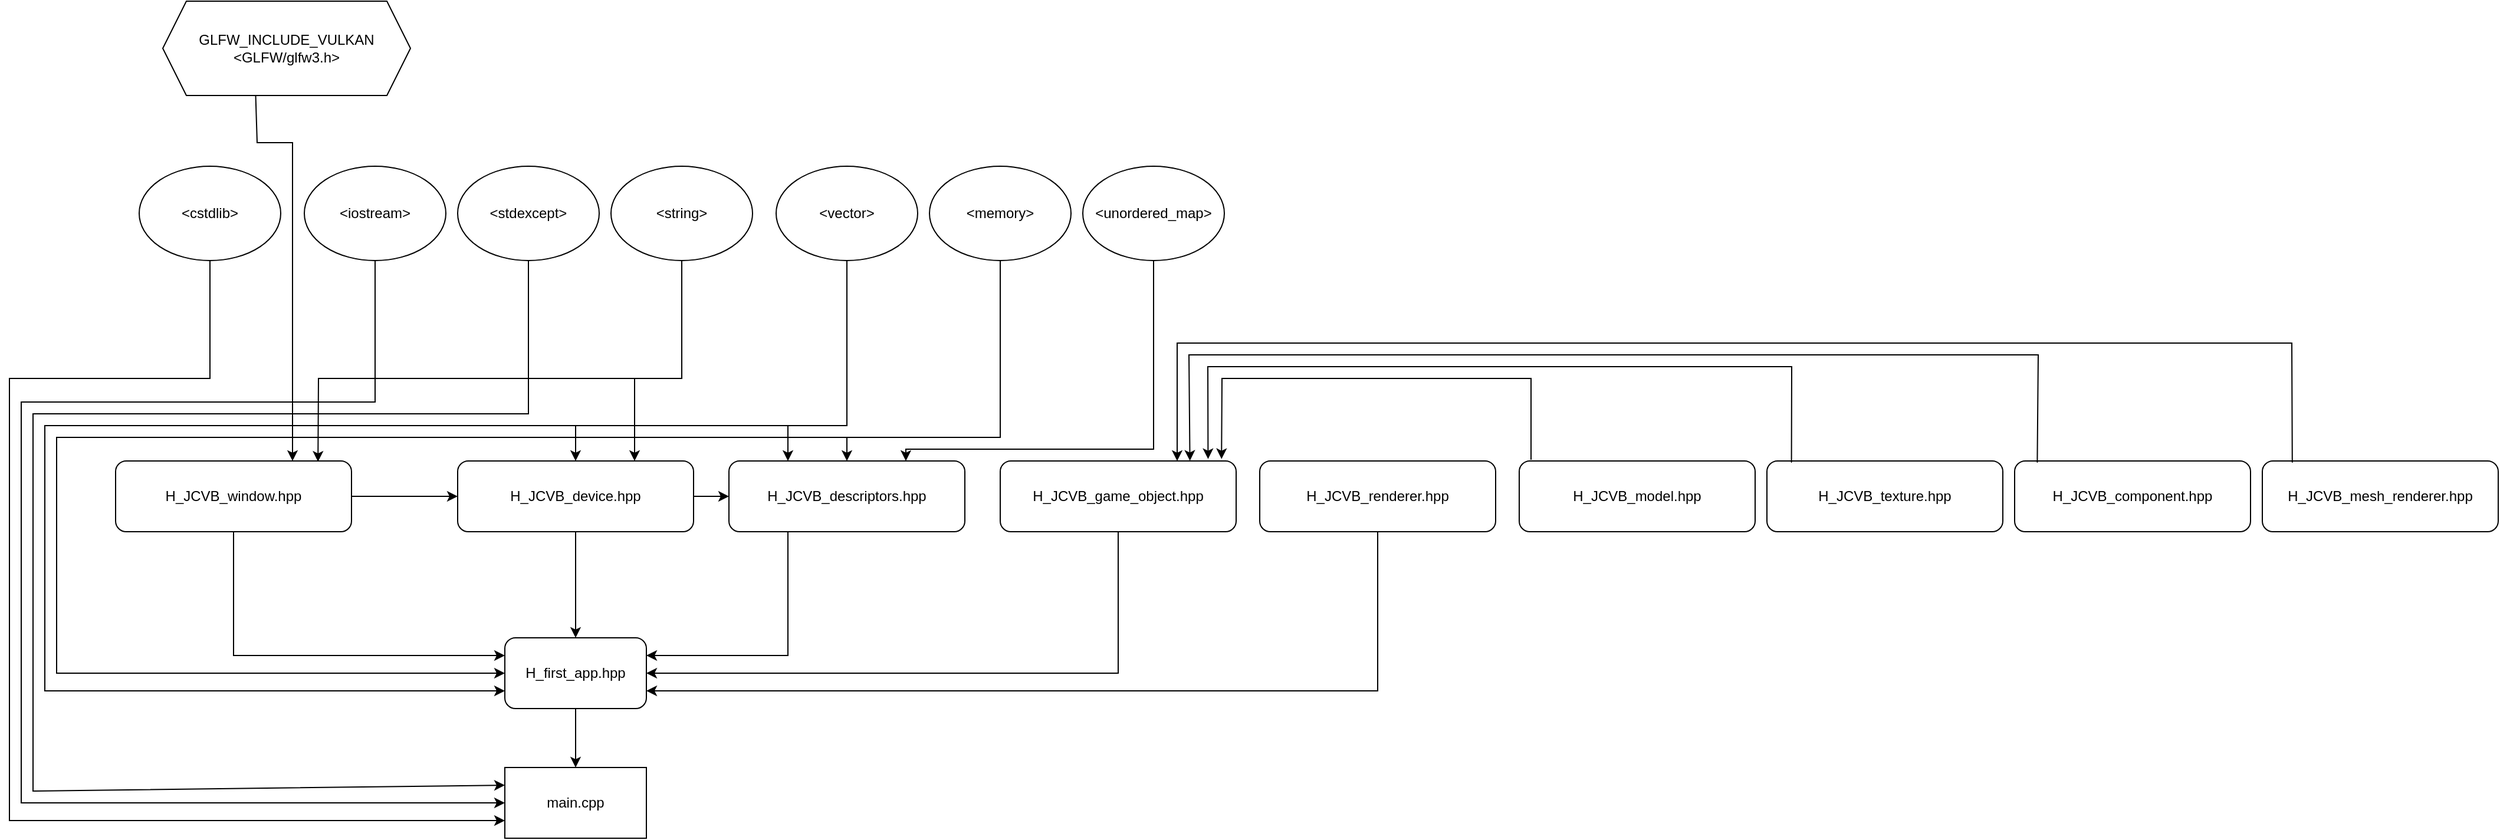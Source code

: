 <mxfile version="21.7.2" type="device">
  <diagram name="Page-1" id="L8hfAWGOA_kyzvwb4qI7">
    <mxGraphModel dx="1930" dy="1814" grid="1" gridSize="10" guides="1" tooltips="1" connect="1" arrows="1" fold="1" page="1" pageScale="1" pageWidth="827" pageHeight="1169" math="0" shadow="0">
      <root>
        <mxCell id="0" />
        <mxCell id="1" parent="0" />
        <mxCell id="r3mF3QPkwQ7yrl87jWe0-1" value="main.cpp" style="rounded=0;whiteSpace=wrap;html=1;" vertex="1" parent="1">
          <mxGeometry x="100" y="410" width="120" height="60" as="geometry" />
        </mxCell>
        <mxCell id="r3mF3QPkwQ7yrl87jWe0-3" value="&amp;lt;cstdlib&amp;gt;" style="ellipse;whiteSpace=wrap;html=1;" vertex="1" parent="1">
          <mxGeometry x="-210" y="-100" width="120" height="80" as="geometry" />
        </mxCell>
        <mxCell id="r3mF3QPkwQ7yrl87jWe0-6" value="H_first_app.hpp" style="rounded=1;whiteSpace=wrap;html=1;" vertex="1" parent="1">
          <mxGeometry x="100" y="300" width="120" height="60" as="geometry" />
        </mxCell>
        <mxCell id="r3mF3QPkwQ7yrl87jWe0-7" value="&amp;lt;iostream&amp;gt;" style="ellipse;whiteSpace=wrap;html=1;" vertex="1" parent="1">
          <mxGeometry x="-70" y="-100" width="120" height="80" as="geometry" />
        </mxCell>
        <mxCell id="r3mF3QPkwQ7yrl87jWe0-8" value="&amp;lt;stdexcept&amp;gt;" style="ellipse;whiteSpace=wrap;html=1;" vertex="1" parent="1">
          <mxGeometry x="60" y="-100" width="120" height="80" as="geometry" />
        </mxCell>
        <mxCell id="r3mF3QPkwQ7yrl87jWe0-9" value="H_JCVB_descriptors.hpp" style="rounded=1;whiteSpace=wrap;html=1;" vertex="1" parent="1">
          <mxGeometry x="290" y="150" width="200" height="60" as="geometry" />
        </mxCell>
        <mxCell id="r3mF3QPkwQ7yrl87jWe0-10" value="H_JCVB_device.hpp" style="rounded=1;whiteSpace=wrap;html=1;" vertex="1" parent="1">
          <mxGeometry x="60" y="150" width="200" height="60" as="geometry" />
        </mxCell>
        <mxCell id="r3mF3QPkwQ7yrl87jWe0-11" value="H_JCVB_game_object.hpp" style="rounded=1;whiteSpace=wrap;html=1;" vertex="1" parent="1">
          <mxGeometry x="520" y="150" width="200" height="60" as="geometry" />
        </mxCell>
        <mxCell id="r3mF3QPkwQ7yrl87jWe0-12" value="H_JCVB_renderer.hpp" style="rounded=1;whiteSpace=wrap;html=1;" vertex="1" parent="1">
          <mxGeometry x="740" y="150" width="200" height="60" as="geometry" />
        </mxCell>
        <mxCell id="r3mF3QPkwQ7yrl87jWe0-13" value="H_JCVB_window.hpp" style="rounded=1;whiteSpace=wrap;html=1;" vertex="1" parent="1">
          <mxGeometry x="-230" y="150" width="200" height="60" as="geometry" />
        </mxCell>
        <mxCell id="r3mF3QPkwQ7yrl87jWe0-14" value="&amp;lt;memory&amp;gt;" style="ellipse;whiteSpace=wrap;html=1;" vertex="1" parent="1">
          <mxGeometry x="460" y="-100" width="120" height="80" as="geometry" />
        </mxCell>
        <mxCell id="r3mF3QPkwQ7yrl87jWe0-15" value="&amp;lt;vector&amp;gt;" style="ellipse;whiteSpace=wrap;html=1;" vertex="1" parent="1">
          <mxGeometry x="330" y="-100" width="120" height="80" as="geometry" />
        </mxCell>
        <mxCell id="r3mF3QPkwQ7yrl87jWe0-16" value="" style="endArrow=classic;html=1;rounded=0;exitX=0.5;exitY=1;exitDx=0;exitDy=0;entryX=0.5;entryY=0;entryDx=0;entryDy=0;" edge="1" parent="1" source="r3mF3QPkwQ7yrl87jWe0-6" target="r3mF3QPkwQ7yrl87jWe0-1">
          <mxGeometry width="50" height="50" relative="1" as="geometry">
            <mxPoint x="240" y="380" as="sourcePoint" />
            <mxPoint x="290" y="330" as="targetPoint" />
          </mxGeometry>
        </mxCell>
        <mxCell id="r3mF3QPkwQ7yrl87jWe0-17" value="" style="endArrow=classic;html=1;rounded=0;exitX=0.5;exitY=1;exitDx=0;exitDy=0;" edge="1" parent="1" source="r3mF3QPkwQ7yrl87jWe0-10" target="r3mF3QPkwQ7yrl87jWe0-6">
          <mxGeometry width="50" height="50" relative="1" as="geometry">
            <mxPoint x="130" y="280" as="sourcePoint" />
            <mxPoint x="180" y="230" as="targetPoint" />
          </mxGeometry>
        </mxCell>
        <mxCell id="r3mF3QPkwQ7yrl87jWe0-18" value="" style="endArrow=classic;html=1;rounded=0;exitX=0.5;exitY=1;exitDx=0;exitDy=0;entryX=0;entryY=0.25;entryDx=0;entryDy=0;" edge="1" parent="1" source="r3mF3QPkwQ7yrl87jWe0-13" target="r3mF3QPkwQ7yrl87jWe0-6">
          <mxGeometry width="50" height="50" relative="1" as="geometry">
            <mxPoint x="-40" y="300" as="sourcePoint" />
            <mxPoint x="10" y="250" as="targetPoint" />
            <Array as="points">
              <mxPoint x="-130" y="315" />
            </Array>
          </mxGeometry>
        </mxCell>
        <mxCell id="r3mF3QPkwQ7yrl87jWe0-19" value="" style="endArrow=classic;html=1;rounded=0;exitX=0.25;exitY=1;exitDx=0;exitDy=0;entryX=1;entryY=0.25;entryDx=0;entryDy=0;" edge="1" parent="1" source="r3mF3QPkwQ7yrl87jWe0-9" target="r3mF3QPkwQ7yrl87jWe0-6">
          <mxGeometry width="50" height="50" relative="1" as="geometry">
            <mxPoint x="300" y="290" as="sourcePoint" />
            <mxPoint x="350" y="240" as="targetPoint" />
            <Array as="points">
              <mxPoint x="340" y="315" />
            </Array>
          </mxGeometry>
        </mxCell>
        <mxCell id="r3mF3QPkwQ7yrl87jWe0-20" value="" style="endArrow=classic;html=1;rounded=0;exitX=0.5;exitY=1;exitDx=0;exitDy=0;entryX=1;entryY=0.5;entryDx=0;entryDy=0;" edge="1" parent="1" source="r3mF3QPkwQ7yrl87jWe0-11" target="r3mF3QPkwQ7yrl87jWe0-6">
          <mxGeometry width="50" height="50" relative="1" as="geometry">
            <mxPoint x="460" y="320" as="sourcePoint" />
            <mxPoint x="510" y="270" as="targetPoint" />
            <Array as="points">
              <mxPoint x="620" y="330" />
            </Array>
          </mxGeometry>
        </mxCell>
        <mxCell id="r3mF3QPkwQ7yrl87jWe0-21" value="" style="endArrow=classic;html=1;rounded=0;exitX=0.5;exitY=1;exitDx=0;exitDy=0;entryX=1;entryY=0.75;entryDx=0;entryDy=0;" edge="1" parent="1" source="r3mF3QPkwQ7yrl87jWe0-12" target="r3mF3QPkwQ7yrl87jWe0-6">
          <mxGeometry width="50" height="50" relative="1" as="geometry">
            <mxPoint x="830" y="330" as="sourcePoint" />
            <mxPoint x="880" y="280" as="targetPoint" />
            <Array as="points">
              <mxPoint x="840" y="345" />
            </Array>
          </mxGeometry>
        </mxCell>
        <mxCell id="r3mF3QPkwQ7yrl87jWe0-22" value="" style="endArrow=classic;html=1;rounded=0;exitX=0.5;exitY=1;exitDx=0;exitDy=0;entryX=0;entryY=0.75;entryDx=0;entryDy=0;" edge="1" parent="1" source="r3mF3QPkwQ7yrl87jWe0-3" target="r3mF3QPkwQ7yrl87jWe0-1">
          <mxGeometry width="50" height="50" relative="1" as="geometry">
            <mxPoint x="-10" y="150" as="sourcePoint" />
            <mxPoint y="300" as="targetPoint" />
            <Array as="points">
              <mxPoint x="-150" y="80" />
              <mxPoint x="-320" y="80" />
              <mxPoint x="-320" y="455" />
            </Array>
          </mxGeometry>
        </mxCell>
        <mxCell id="r3mF3QPkwQ7yrl87jWe0-23" value="" style="endArrow=classic;html=1;rounded=0;exitX=0.5;exitY=1;exitDx=0;exitDy=0;entryX=0;entryY=0.5;entryDx=0;entryDy=0;" edge="1" parent="1" source="r3mF3QPkwQ7yrl87jWe0-7" target="r3mF3QPkwQ7yrl87jWe0-1">
          <mxGeometry width="50" height="50" relative="1" as="geometry">
            <mxPoint x="140" y="110" as="sourcePoint" />
            <mxPoint x="10" y="300" as="targetPoint" />
            <Array as="points">
              <mxPoint x="-10" y="100" />
              <mxPoint x="-310" y="100" />
              <mxPoint x="-310" y="440" />
            </Array>
          </mxGeometry>
        </mxCell>
        <mxCell id="r3mF3QPkwQ7yrl87jWe0-24" value="" style="endArrow=classic;html=1;rounded=0;entryX=0;entryY=0.25;entryDx=0;entryDy=0;exitX=0.5;exitY=1;exitDx=0;exitDy=0;" edge="1" parent="1" source="r3mF3QPkwQ7yrl87jWe0-8" target="r3mF3QPkwQ7yrl87jWe0-1">
          <mxGeometry width="50" height="50" relative="1" as="geometry">
            <mxPoint x="256.122" y="49.996" as="sourcePoint" />
            <mxPoint x="40" y="310.08" as="targetPoint" />
            <Array as="points">
              <mxPoint x="120" y="110" />
              <mxPoint x="-300" y="110" />
              <mxPoint x="-300" y="430" />
            </Array>
          </mxGeometry>
        </mxCell>
        <mxCell id="r3mF3QPkwQ7yrl87jWe0-25" value="" style="endArrow=classic;html=1;rounded=0;exitX=0.5;exitY=1;exitDx=0;exitDy=0;entryX=0;entryY=0.75;entryDx=0;entryDy=0;" edge="1" parent="1" source="r3mF3QPkwQ7yrl87jWe0-15" target="r3mF3QPkwQ7yrl87jWe0-6">
          <mxGeometry width="50" height="50" relative="1" as="geometry">
            <mxPoint x="360" y="130" as="sourcePoint" />
            <mxPoint x="40" y="310" as="targetPoint" />
            <Array as="points">
              <mxPoint x="390" y="120" />
              <mxPoint x="-290" y="120" />
              <mxPoint x="-290" y="345" />
            </Array>
          </mxGeometry>
        </mxCell>
        <mxCell id="r3mF3QPkwQ7yrl87jWe0-26" value="" style="endArrow=classic;html=1;rounded=0;exitX=0.5;exitY=1;exitDx=0;exitDy=0;entryX=0;entryY=0.5;entryDx=0;entryDy=0;" edge="1" parent="1" source="r3mF3QPkwQ7yrl87jWe0-14" target="r3mF3QPkwQ7yrl87jWe0-6">
          <mxGeometry width="50" height="50" relative="1" as="geometry">
            <mxPoint x="490" y="130" as="sourcePoint" />
            <mxPoint x="540" y="80" as="targetPoint" />
            <Array as="points">
              <mxPoint x="520" y="130" />
              <mxPoint x="-280" y="130" />
              <mxPoint x="-280" y="330" />
            </Array>
          </mxGeometry>
        </mxCell>
        <mxCell id="r3mF3QPkwQ7yrl87jWe0-27" value="" style="endArrow=classic;html=1;rounded=0;exitX=1;exitY=0.5;exitDx=0;exitDy=0;entryX=0;entryY=0.5;entryDx=0;entryDy=0;" edge="1" parent="1" source="r3mF3QPkwQ7yrl87jWe0-10" target="r3mF3QPkwQ7yrl87jWe0-9">
          <mxGeometry width="50" height="50" relative="1" as="geometry">
            <mxPoint x="220" y="290" as="sourcePoint" />
            <mxPoint x="270" y="240" as="targetPoint" />
          </mxGeometry>
        </mxCell>
        <mxCell id="r3mF3QPkwQ7yrl87jWe0-28" value="" style="endArrow=classic;html=1;rounded=0;entryX=0.5;entryY=0;entryDx=0;entryDy=0;" edge="1" parent="1" target="r3mF3QPkwQ7yrl87jWe0-9">
          <mxGeometry width="50" height="50" relative="1" as="geometry">
            <mxPoint x="390" y="130" as="sourcePoint" />
            <mxPoint x="460" y="80" as="targetPoint" />
          </mxGeometry>
        </mxCell>
        <mxCell id="r3mF3QPkwQ7yrl87jWe0-29" value="" style="endArrow=classic;html=1;rounded=0;entryX=0.25;entryY=0;entryDx=0;entryDy=0;" edge="1" parent="1" target="r3mF3QPkwQ7yrl87jWe0-9">
          <mxGeometry width="50" height="50" relative="1" as="geometry">
            <mxPoint x="340" y="120" as="sourcePoint" />
            <mxPoint x="340" y="120" as="targetPoint" />
          </mxGeometry>
        </mxCell>
        <mxCell id="r3mF3QPkwQ7yrl87jWe0-30" value="&amp;lt;unordered_map&amp;gt;" style="ellipse;whiteSpace=wrap;html=1;" vertex="1" parent="1">
          <mxGeometry x="590" y="-100" width="120" height="80" as="geometry" />
        </mxCell>
        <mxCell id="r3mF3QPkwQ7yrl87jWe0-31" value="" style="endArrow=classic;html=1;rounded=0;exitX=0.5;exitY=1;exitDx=0;exitDy=0;entryX=0.75;entryY=0;entryDx=0;entryDy=0;" edge="1" parent="1" source="r3mF3QPkwQ7yrl87jWe0-30" target="r3mF3QPkwQ7yrl87jWe0-9">
          <mxGeometry width="50" height="50" relative="1" as="geometry">
            <mxPoint x="600" y="120" as="sourcePoint" />
            <mxPoint x="650" y="70" as="targetPoint" />
            <Array as="points">
              <mxPoint x="650" y="140" />
              <mxPoint x="440" y="140" />
            </Array>
          </mxGeometry>
        </mxCell>
        <mxCell id="r3mF3QPkwQ7yrl87jWe0-32" value="" style="endArrow=classic;html=1;rounded=0;exitX=1;exitY=0.5;exitDx=0;exitDy=0;entryX=0;entryY=0.5;entryDx=0;entryDy=0;" edge="1" parent="1" source="r3mF3QPkwQ7yrl87jWe0-13" target="r3mF3QPkwQ7yrl87jWe0-10">
          <mxGeometry width="50" height="50" relative="1" as="geometry">
            <mxPoint x="20" y="260" as="sourcePoint" />
            <mxPoint x="70" y="210" as="targetPoint" />
          </mxGeometry>
        </mxCell>
        <mxCell id="r3mF3QPkwQ7yrl87jWe0-33" value="&amp;lt;string&amp;gt;" style="ellipse;whiteSpace=wrap;html=1;" vertex="1" parent="1">
          <mxGeometry x="190" y="-100" width="120" height="80" as="geometry" />
        </mxCell>
        <mxCell id="r3mF3QPkwQ7yrl87jWe0-34" value="" style="endArrow=classic;html=1;rounded=0;exitX=0.5;exitY=1;exitDx=0;exitDy=0;entryX=0.75;entryY=0;entryDx=0;entryDy=0;" edge="1" parent="1" source="r3mF3QPkwQ7yrl87jWe0-33" target="r3mF3QPkwQ7yrl87jWe0-10">
          <mxGeometry width="50" height="50" relative="1" as="geometry">
            <mxPoint x="230" y="120" as="sourcePoint" />
            <mxPoint x="280" y="70" as="targetPoint" />
            <Array as="points">
              <mxPoint x="250" y="80" />
              <mxPoint x="210" y="80" />
            </Array>
          </mxGeometry>
        </mxCell>
        <mxCell id="r3mF3QPkwQ7yrl87jWe0-35" value="" style="endArrow=classic;html=1;rounded=0;entryX=0.5;entryY=0;entryDx=0;entryDy=0;" edge="1" parent="1" target="r3mF3QPkwQ7yrl87jWe0-10">
          <mxGeometry width="50" height="50" relative="1" as="geometry">
            <mxPoint x="160" y="120" as="sourcePoint" />
            <mxPoint x="90" y="250" as="targetPoint" />
          </mxGeometry>
        </mxCell>
        <mxCell id="r3mF3QPkwQ7yrl87jWe0-36" value="GLFW_INCLUDE_VULKAN&lt;br&gt;&amp;lt;GLFW/glfw3.h&amp;gt;" style="shape=hexagon;perimeter=hexagonPerimeter2;whiteSpace=wrap;html=1;fixedSize=1;" vertex="1" parent="1">
          <mxGeometry x="-190" y="-240" width="210" height="80" as="geometry" />
        </mxCell>
        <mxCell id="r3mF3QPkwQ7yrl87jWe0-37" value="" style="endArrow=classic;html=1;rounded=0;exitX=0.375;exitY=1;exitDx=0;exitDy=0;entryX=0.75;entryY=0;entryDx=0;entryDy=0;" edge="1" parent="1" source="r3mF3QPkwQ7yrl87jWe0-36" target="r3mF3QPkwQ7yrl87jWe0-13">
          <mxGeometry width="50" height="50" relative="1" as="geometry">
            <mxPoint x="-30" y="-40" as="sourcePoint" />
            <mxPoint x="20" y="-90" as="targetPoint" />
            <Array as="points">
              <mxPoint x="-110" y="-120" />
              <mxPoint x="-80" y="-120" />
            </Array>
          </mxGeometry>
        </mxCell>
        <mxCell id="r3mF3QPkwQ7yrl87jWe0-38" value="" style="endArrow=classic;html=1;rounded=0;entryX=0.858;entryY=0.01;entryDx=0;entryDy=0;entryPerimeter=0;" edge="1" parent="1" target="r3mF3QPkwQ7yrl87jWe0-13">
          <mxGeometry width="50" height="50" relative="1" as="geometry">
            <mxPoint x="210" y="80" as="sourcePoint" />
            <mxPoint x="-60" y="80" as="targetPoint" />
            <Array as="points">
              <mxPoint x="-58" y="80" />
            </Array>
          </mxGeometry>
        </mxCell>
        <mxCell id="r3mF3QPkwQ7yrl87jWe0-39" value="H_JCVB_model.hpp" style="rounded=1;whiteSpace=wrap;html=1;" vertex="1" parent="1">
          <mxGeometry x="960" y="150" width="200" height="60" as="geometry" />
        </mxCell>
        <mxCell id="r3mF3QPkwQ7yrl87jWe0-40" value="H_JCVB_texture.hpp" style="rounded=1;whiteSpace=wrap;html=1;" vertex="1" parent="1">
          <mxGeometry x="1170" y="150" width="200" height="60" as="geometry" />
        </mxCell>
        <mxCell id="r3mF3QPkwQ7yrl87jWe0-41" value="H_JCVB_component.hpp" style="rounded=1;whiteSpace=wrap;html=1;" vertex="1" parent="1">
          <mxGeometry x="1380" y="150" width="200" height="60" as="geometry" />
        </mxCell>
        <mxCell id="r3mF3QPkwQ7yrl87jWe0-42" value="H_JCVB_mesh_renderer.hpp" style="rounded=1;whiteSpace=wrap;html=1;" vertex="1" parent="1">
          <mxGeometry x="1590" y="150" width="200" height="60" as="geometry" />
        </mxCell>
        <mxCell id="r3mF3QPkwQ7yrl87jWe0-43" value="" style="endArrow=classic;html=1;rounded=0;entryX=0.938;entryY=-0.028;entryDx=0;entryDy=0;entryPerimeter=0;" edge="1" parent="1" target="r3mF3QPkwQ7yrl87jWe0-11">
          <mxGeometry width="50" height="50" relative="1" as="geometry">
            <mxPoint x="970" y="149" as="sourcePoint" />
            <mxPoint x="710" y="149" as="targetPoint" />
            <Array as="points">
              <mxPoint x="970" y="80" />
              <mxPoint x="708" y="80" />
            </Array>
          </mxGeometry>
        </mxCell>
        <mxCell id="r3mF3QPkwQ7yrl87jWe0-44" value="" style="endArrow=classic;html=1;rounded=0;exitX=0.104;exitY=0.023;exitDx=0;exitDy=0;exitPerimeter=0;entryX=0.881;entryY=-0.028;entryDx=0;entryDy=0;entryPerimeter=0;" edge="1" parent="1" source="r3mF3QPkwQ7yrl87jWe0-40" target="r3mF3QPkwQ7yrl87jWe0-11">
          <mxGeometry width="50" height="50" relative="1" as="geometry">
            <mxPoint x="1150" y="90" as="sourcePoint" />
            <mxPoint x="1200" y="40" as="targetPoint" />
            <Array as="points">
              <mxPoint x="1191" y="70" />
              <mxPoint x="696" y="70" />
            </Array>
          </mxGeometry>
        </mxCell>
        <mxCell id="r3mF3QPkwQ7yrl87jWe0-45" value="" style="endArrow=classic;html=1;rounded=0;exitX=0.096;exitY=0.023;exitDx=0;exitDy=0;exitPerimeter=0;entryX=0.804;entryY=-0.003;entryDx=0;entryDy=0;entryPerimeter=0;" edge="1" parent="1" source="r3mF3QPkwQ7yrl87jWe0-41" target="r3mF3QPkwQ7yrl87jWe0-11">
          <mxGeometry width="50" height="50" relative="1" as="geometry">
            <mxPoint x="1350" y="90" as="sourcePoint" />
            <mxPoint x="1400" y="40" as="targetPoint" />
            <Array as="points">
              <mxPoint x="1400" y="60" />
              <mxPoint x="680" y="60" />
            </Array>
          </mxGeometry>
        </mxCell>
        <mxCell id="r3mF3QPkwQ7yrl87jWe0-47" value="" style="endArrow=classic;html=1;rounded=0;exitX=0.127;exitY=0.023;exitDx=0;exitDy=0;exitPerimeter=0;entryX=0.75;entryY=0;entryDx=0;entryDy=0;" edge="1" parent="1" source="r3mF3QPkwQ7yrl87jWe0-42" target="r3mF3QPkwQ7yrl87jWe0-11">
          <mxGeometry width="50" height="50" relative="1" as="geometry">
            <mxPoint x="1630" y="100" as="sourcePoint" />
            <mxPoint x="1680" y="50" as="targetPoint" />
            <Array as="points">
              <mxPoint x="1615" y="50" />
              <mxPoint x="670" y="50" />
            </Array>
          </mxGeometry>
        </mxCell>
      </root>
    </mxGraphModel>
  </diagram>
</mxfile>
